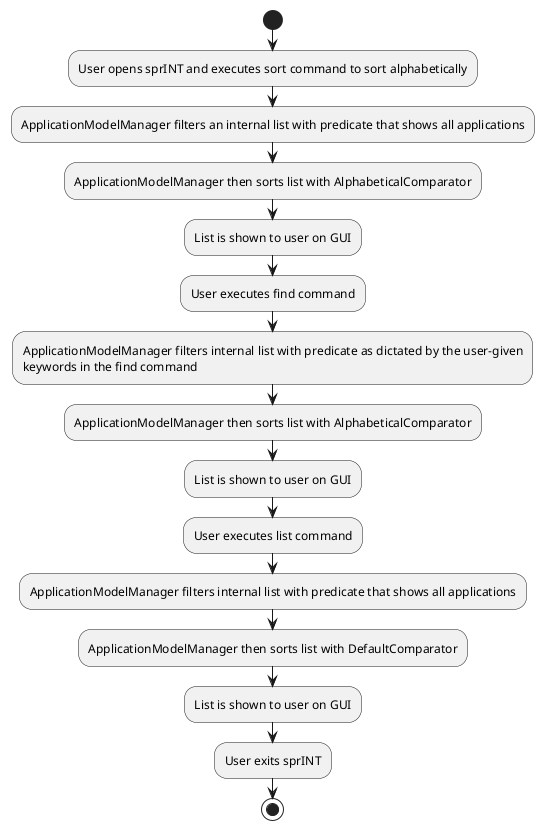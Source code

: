 @startuml
start
:User opens sprINT and executes sort command to sort alphabetically;
:ApplicationModelManager filters an internal list with predicate that shows all applications;
:ApplicationModelManager then sorts list with AlphabeticalComparator;
:List is shown to user on GUI;

:User executes find command;
:ApplicationModelManager filters internal list with predicate as dictated by the user-given
keywords in the find command;
:ApplicationModelManager then sorts list with AlphabeticalComparator;
:List is shown to user on GUI;

:User executes list command;
:ApplicationModelManager filters internal list with predicate that shows all applications;
:ApplicationModelManager then sorts list with DefaultComparator;
:List is shown to user on GUI;

:User exits sprINT;

stop
@enduml
